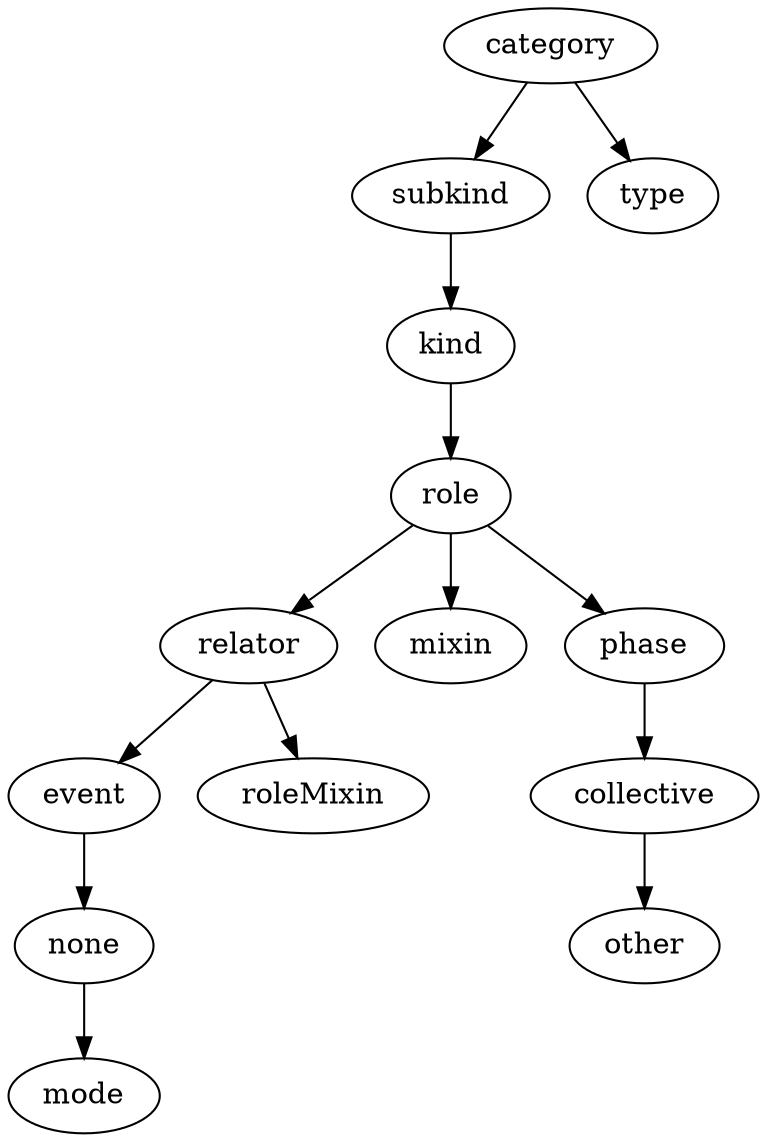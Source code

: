 strict digraph {
category;
subkind;
type;
kind;
role;
relator;
mixin;
phase;
event;
roleMixin;
none;
mode;
collective;
other;
category -> subkind;
category -> type;
subkind -> kind;
kind -> role;
role -> relator;
role -> mixin;
role -> phase;
relator -> event;
relator -> roleMixin;
phase -> collective;
event -> none;
none -> mode;
collective -> other;
}
